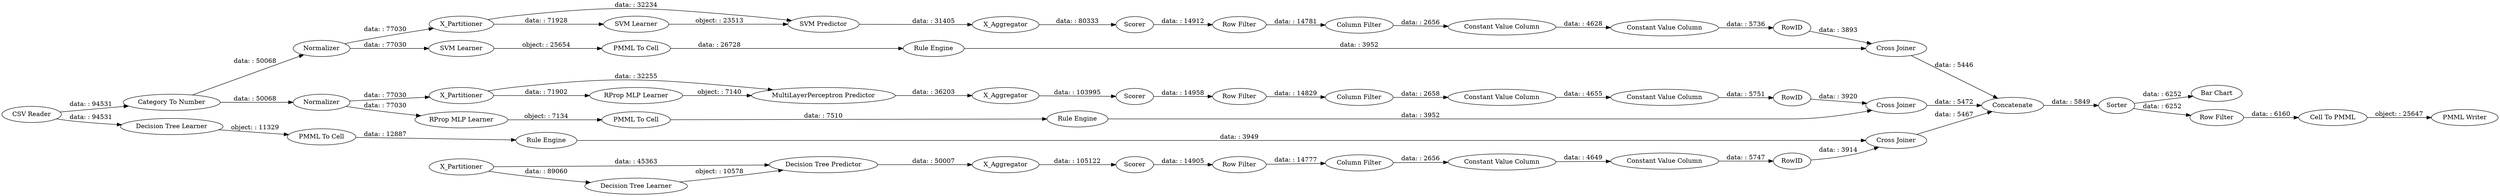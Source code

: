 digraph {
	"6030658955393094262_290" [label="Constant Value Column"]
	"-7339880501688551709_303" [label="Bar Chart"]
	"5671866206401083166_294" [label="Column Filter"]
	"5671866206401083166_292" [label="Constant Value Column"]
	"-9057447760981145723_9" [label="Row Filter"]
	"6030658955393094262_293" [label=RowID]
	"-3192610025326570156_34" [label="PMML To Cell"]
	"-2941957009844150730_305" [label=X_Partitioner]
	"5671866206401083166_293" [label=RowID]
	"-2941957009844150730_40" [label=Normalizer]
	"-7339880501688551709_299" [label=Sorter]
	"6781897427934505339_38" [label="Cross Joiner"]
	"-523015908419731083_7" [label=X_Aggregator]
	"-523015908419731083_8" [label=Scorer]
	"-7339880501688551709_2" [label="Category To Number"]
	"-523015908419731083_4" [label=X_Partitioner]
	"-2941957009844150730_41" [label=Scorer]
	"-3192610025326570156_35" [label="Rule Engine"]
	"-7339880501688551709_1" [label="CSV Reader"]
	"-9057447760981145723_292" [label="Constant Value Column"]
	"6781897427934505339_39" [label=Scorer]
	"5671866206401083166_290" [label="Constant Value Column"]
	"-2941957009844150730_32" [label="SVM Predictor"]
	"-9057447760981145723_293" [label=RowID]
	"6781897427934505339_7" [label=X_Aggregator]
	"-9057447760981145723_290" [label="Constant Value Column"]
	"6030658955393094262_294" [label="Column Filter"]
	"-523015908419731083_6" [label="MultiLayerPerceptron Predictor"]
	"-2941957009844150730_39" [label="Cross Joiner"]
	"-6460989865322171297_28" [label="PMML To Cell"]
	"6781897427934505339_309" [label=X_Partitioner]
	"-7339880501688551709_302" [label="PMML Writer"]
	"1759117330240910159_34" [label="Rule Engine"]
	"6030658955393094262_9" [label="Row Filter"]
	"6781897427934505339_32" [label="Decision Tree Predictor"]
	"-523015908419731083_5" [label="RProp MLP Learner"]
	"-6460989865322171297_34" [label="Rule Engine"]
	"-9057447760981145723_294" [label="Column Filter"]
	"-7339880501688551709_300" [label="Row Filter"]
	"-7339880501688551709_301" [label="Cell To PMML"]
	"6030658955393094262_292" [label="Constant Value Column"]
	"6781897427934505339_31" [label="Decision Tree Learner"]
	"-3192610025326570156_33" [label="SVM Learner"]
	"-2941957009844150730_31" [label="SVM Learner"]
	"-7339880501688551709_298" [label=Concatenate]
	"-6460989865322171297_33" [label="Decision Tree Learner"]
	"-2941957009844150730_7" [label=X_Aggregator]
	"-523015908419731083_295" [label="Cross Joiner"]
	"-523015908419731083_3" [label=Normalizer]
	"1759117330240910159_35" [label="RProp MLP Learner"]
	"5671866206401083166_9" [label="Row Filter"]
	"1759117330240910159_22" [label="PMML To Cell"]
	"5671866206401083166_9" -> "5671866206401083166_294" [label="data: : 14781"]
	"-2941957009844150730_31" -> "-2941957009844150730_32" [label="object: : 23513"]
	"-9057447760981145723_9" -> "-9057447760981145723_294" [label="data: : 14829"]
	"-7339880501688551709_300" -> "-7339880501688551709_301" [label="data: : 6160"]
	"-9057447760981145723_290" -> "-9057447760981145723_292" [label="data: : 4655"]
	"-3192610025326570156_33" -> "-3192610025326570156_34" [label="object: : 25654"]
	"6781897427934505339_31" -> "6781897427934505339_32" [label="object: : 10578"]
	"6781897427934505339_309" -> "6781897427934505339_31" [label="data: : 89060"]
	"6781897427934505339_39" -> "6030658955393094262_9" [label="data: : 14905"]
	"-7339880501688551709_1" -> "-6460989865322171297_33" [label="data: : 94531"]
	"-9057447760981145723_293" -> "-523015908419731083_295" [label="data: : 3920"]
	"-2941957009844150730_39" -> "-7339880501688551709_298" [label="data: : 5446"]
	"-523015908419731083_8" -> "-9057447760981145723_9" [label="data: : 14958"]
	"-7339880501688551709_298" -> "-7339880501688551709_299" [label="data: : 5849"]
	"6781897427934505339_38" -> "-7339880501688551709_298" [label="data: : 5467"]
	"-523015908419731083_3" -> "1759117330240910159_35" [label="data: : 77030"]
	"-6460989865322171297_28" -> "-6460989865322171297_34" [label="data: : 12887"]
	"6781897427934505339_7" -> "6781897427934505339_39" [label="data: : 105122"]
	"-2941957009844150730_32" -> "-2941957009844150730_7" [label="data: : 31405"]
	"-523015908419731083_6" -> "-523015908419731083_7" [label="data: : 36203"]
	"-9057447760981145723_292" -> "-9057447760981145723_293" [label="data: : 5751"]
	"-523015908419731083_7" -> "-523015908419731083_8" [label="data: : 103995"]
	"-523015908419731083_3" -> "-523015908419731083_4" [label="data: : 77030"]
	"6030658955393094262_293" -> "6781897427934505339_38" [label="data: : 3914"]
	"-7339880501688551709_301" -> "-7339880501688551709_302" [label="object: : 25647"]
	"-2941957009844150730_40" -> "-3192610025326570156_33" [label="data: : 77030"]
	"-7339880501688551709_299" -> "-7339880501688551709_300" [label="data: : 6252"]
	"-3192610025326570156_35" -> "-2941957009844150730_39" [label="data: : 3952"]
	"6030658955393094262_292" -> "6030658955393094262_293" [label="data: : 5747"]
	"5671866206401083166_294" -> "5671866206401083166_290" [label="data: : 2656"]
	"-523015908419731083_5" -> "-523015908419731083_6" [label="object: : 7140"]
	"-2941957009844150730_41" -> "5671866206401083166_9" [label="data: : 14912"]
	"-2941957009844150730_305" -> "-2941957009844150730_31" [label="data: : 71928"]
	"-6460989865322171297_33" -> "-6460989865322171297_28" [label="object: : 11329"]
	"5671866206401083166_293" -> "-2941957009844150730_39" [label="data: : 3893"]
	"-7339880501688551709_2" -> "-2941957009844150730_40" [label="data: : 50068"]
	"-6460989865322171297_34" -> "6781897427934505339_38" [label="data: : 3949"]
	"-9057447760981145723_294" -> "-9057447760981145723_290" [label="data: : 2658"]
	"-3192610025326570156_34" -> "-3192610025326570156_35" [label="data: : 26728"]
	"5671866206401083166_292" -> "5671866206401083166_293" [label="data: : 5736"]
	"6030658955393094262_290" -> "6030658955393094262_292" [label="data: : 4649"]
	"5671866206401083166_290" -> "5671866206401083166_292" [label="data: : 4628"]
	"-7339880501688551709_299" -> "-7339880501688551709_303" [label="data: : 6252"]
	"1759117330240910159_34" -> "-523015908419731083_295" [label="data: : 3952"]
	"-523015908419731083_4" -> "-523015908419731083_5" [label="data: : 71902"]
	"6781897427934505339_309" -> "6781897427934505339_32" [label="data: : 45363"]
	"-2941957009844150730_40" -> "-2941957009844150730_305" [label="data: : 77030"]
	"-523015908419731083_4" -> "-523015908419731083_6" [label="data: : 32255"]
	"1759117330240910159_35" -> "1759117330240910159_22" [label="object: : 7134"]
	"6030658955393094262_9" -> "6030658955393094262_294" [label="data: : 14777"]
	"6030658955393094262_294" -> "6030658955393094262_290" [label="data: : 2656"]
	"6781897427934505339_32" -> "6781897427934505339_7" [label="data: : 50007"]
	"1759117330240910159_22" -> "1759117330240910159_34" [label="data: : 7510"]
	"-2941957009844150730_305" -> "-2941957009844150730_32" [label="data: : 32234"]
	"-2941957009844150730_7" -> "-2941957009844150730_41" [label="data: : 80333"]
	"-523015908419731083_295" -> "-7339880501688551709_298" [label="data: : 5472"]
	"-7339880501688551709_2" -> "-523015908419731083_3" [label="data: : 50068"]
	"-7339880501688551709_1" -> "-7339880501688551709_2" [label="data: : 94531"]
	rankdir=LR
}

